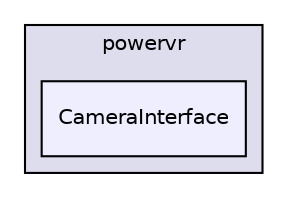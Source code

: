 digraph "PVR/SDK_3.4/Tools/CameraInterface/Android/Build/src/com/powervr/CameraInterface" {
  compound=true
  node [ fontsize="10", fontname="Helvetica"];
  edge [ labelfontsize="10", labelfontname="Helvetica"];
  subgraph clusterdir_68f657f2e9a65f80c663f391be2598f8 {
    graph [ bgcolor="#ddddee", pencolor="black", label="powervr" fontname="Helvetica", fontsize="10", URL="dir_68f657f2e9a65f80c663f391be2598f8.html"]
  dir_e12cce8593e3878b3043908932e4b808 [shape=box, label="CameraInterface", style="filled", fillcolor="#eeeeff", pencolor="black", URL="dir_e12cce8593e3878b3043908932e4b808.html"];
  }
}
